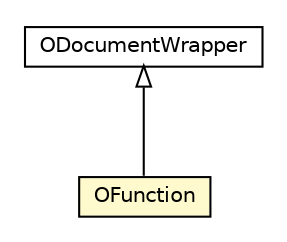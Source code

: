 #!/usr/local/bin/dot
#
# Class diagram 
# Generated by UMLGraph version R5_6-24-gf6e263 (http://www.umlgraph.org/)
#

digraph G {
	edge [fontname="Helvetica",fontsize=10,labelfontname="Helvetica",labelfontsize=10];
	node [fontname="Helvetica",fontsize=10,shape=plaintext];
	nodesep=0.25;
	ranksep=0.5;
	// com.orientechnologies.orient.core.metadata.function.OFunction
	c1800912 [label=<<table title="com.orientechnologies.orient.core.metadata.function.OFunction" border="0" cellborder="1" cellspacing="0" cellpadding="2" port="p" bgcolor="lemonChiffon" href="./OFunction.html">
		<tr><td><table border="0" cellspacing="0" cellpadding="1">
<tr><td align="center" balign="center"> OFunction </td></tr>
		</table></td></tr>
		</table>>, URL="./OFunction.html", fontname="Helvetica", fontcolor="black", fontsize=10.0];
	// com.orientechnologies.orient.core.type.ODocumentWrapper
	c1801020 [label=<<table title="com.orientechnologies.orient.core.type.ODocumentWrapper" border="0" cellborder="1" cellspacing="0" cellpadding="2" port="p" href="../../type/ODocumentWrapper.html">
		<tr><td><table border="0" cellspacing="0" cellpadding="1">
<tr><td align="center" balign="center"> ODocumentWrapper </td></tr>
		</table></td></tr>
		</table>>, URL="../../type/ODocumentWrapper.html", fontname="Helvetica", fontcolor="black", fontsize=10.0];
	//com.orientechnologies.orient.core.metadata.function.OFunction extends com.orientechnologies.orient.core.type.ODocumentWrapper
	c1801020:p -> c1800912:p [dir=back,arrowtail=empty];
}

